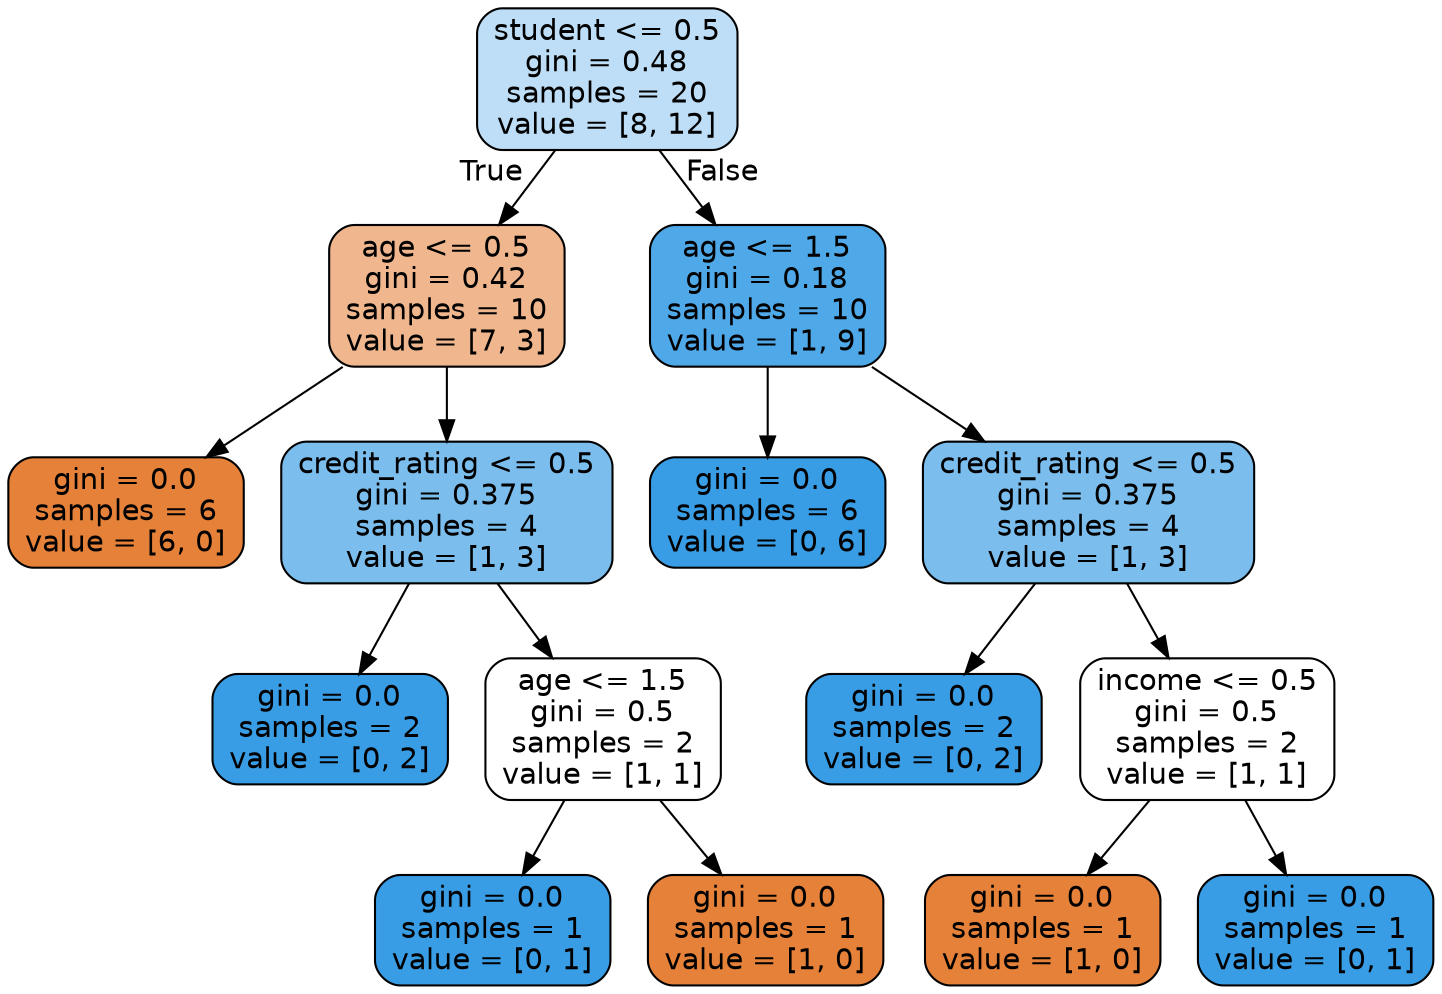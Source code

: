 digraph Tree {
node [shape=box, style="filled, rounded", color="black", fontname=helvetica] ;
edge [fontname=helvetica] ;
0 [label="student <= 0.5\ngini = 0.48\nsamples = 20\nvalue = [8, 12]", fillcolor="#bddef6"] ;
1 [label="age <= 0.5\ngini = 0.42\nsamples = 10\nvalue = [7, 3]", fillcolor="#f0b78e"] ;
0 -> 1 [labeldistance=2.5, labelangle=45, headlabel="True"] ;
2 [label="gini = 0.0\nsamples = 6\nvalue = [6, 0]", fillcolor="#e58139"] ;
1 -> 2 ;
3 [label="credit_rating <= 0.5\ngini = 0.375\nsamples = 4\nvalue = [1, 3]", fillcolor="#7bbeee"] ;
1 -> 3 ;
4 [label="gini = 0.0\nsamples = 2\nvalue = [0, 2]", fillcolor="#399de5"] ;
3 -> 4 ;
5 [label="age <= 1.5\ngini = 0.5\nsamples = 2\nvalue = [1, 1]", fillcolor="#ffffff"] ;
3 -> 5 ;
6 [label="gini = 0.0\nsamples = 1\nvalue = [0, 1]", fillcolor="#399de5"] ;
5 -> 6 ;
7 [label="gini = 0.0\nsamples = 1\nvalue = [1, 0]", fillcolor="#e58139"] ;
5 -> 7 ;
8 [label="age <= 1.5\ngini = 0.18\nsamples = 10\nvalue = [1, 9]", fillcolor="#4fa8e8"] ;
0 -> 8 [labeldistance=2.5, labelangle=-45, headlabel="False"] ;
9 [label="gini = 0.0\nsamples = 6\nvalue = [0, 6]", fillcolor="#399de5"] ;
8 -> 9 ;
10 [label="credit_rating <= 0.5\ngini = 0.375\nsamples = 4\nvalue = [1, 3]", fillcolor="#7bbeee"] ;
8 -> 10 ;
11 [label="gini = 0.0\nsamples = 2\nvalue = [0, 2]", fillcolor="#399de5"] ;
10 -> 11 ;
12 [label="income <= 0.5\ngini = 0.5\nsamples = 2\nvalue = [1, 1]", fillcolor="#ffffff"] ;
10 -> 12 ;
13 [label="gini = 0.0\nsamples = 1\nvalue = [1, 0]", fillcolor="#e58139"] ;
12 -> 13 ;
14 [label="gini = 0.0\nsamples = 1\nvalue = [0, 1]", fillcolor="#399de5"] ;
12 -> 14 ;
}